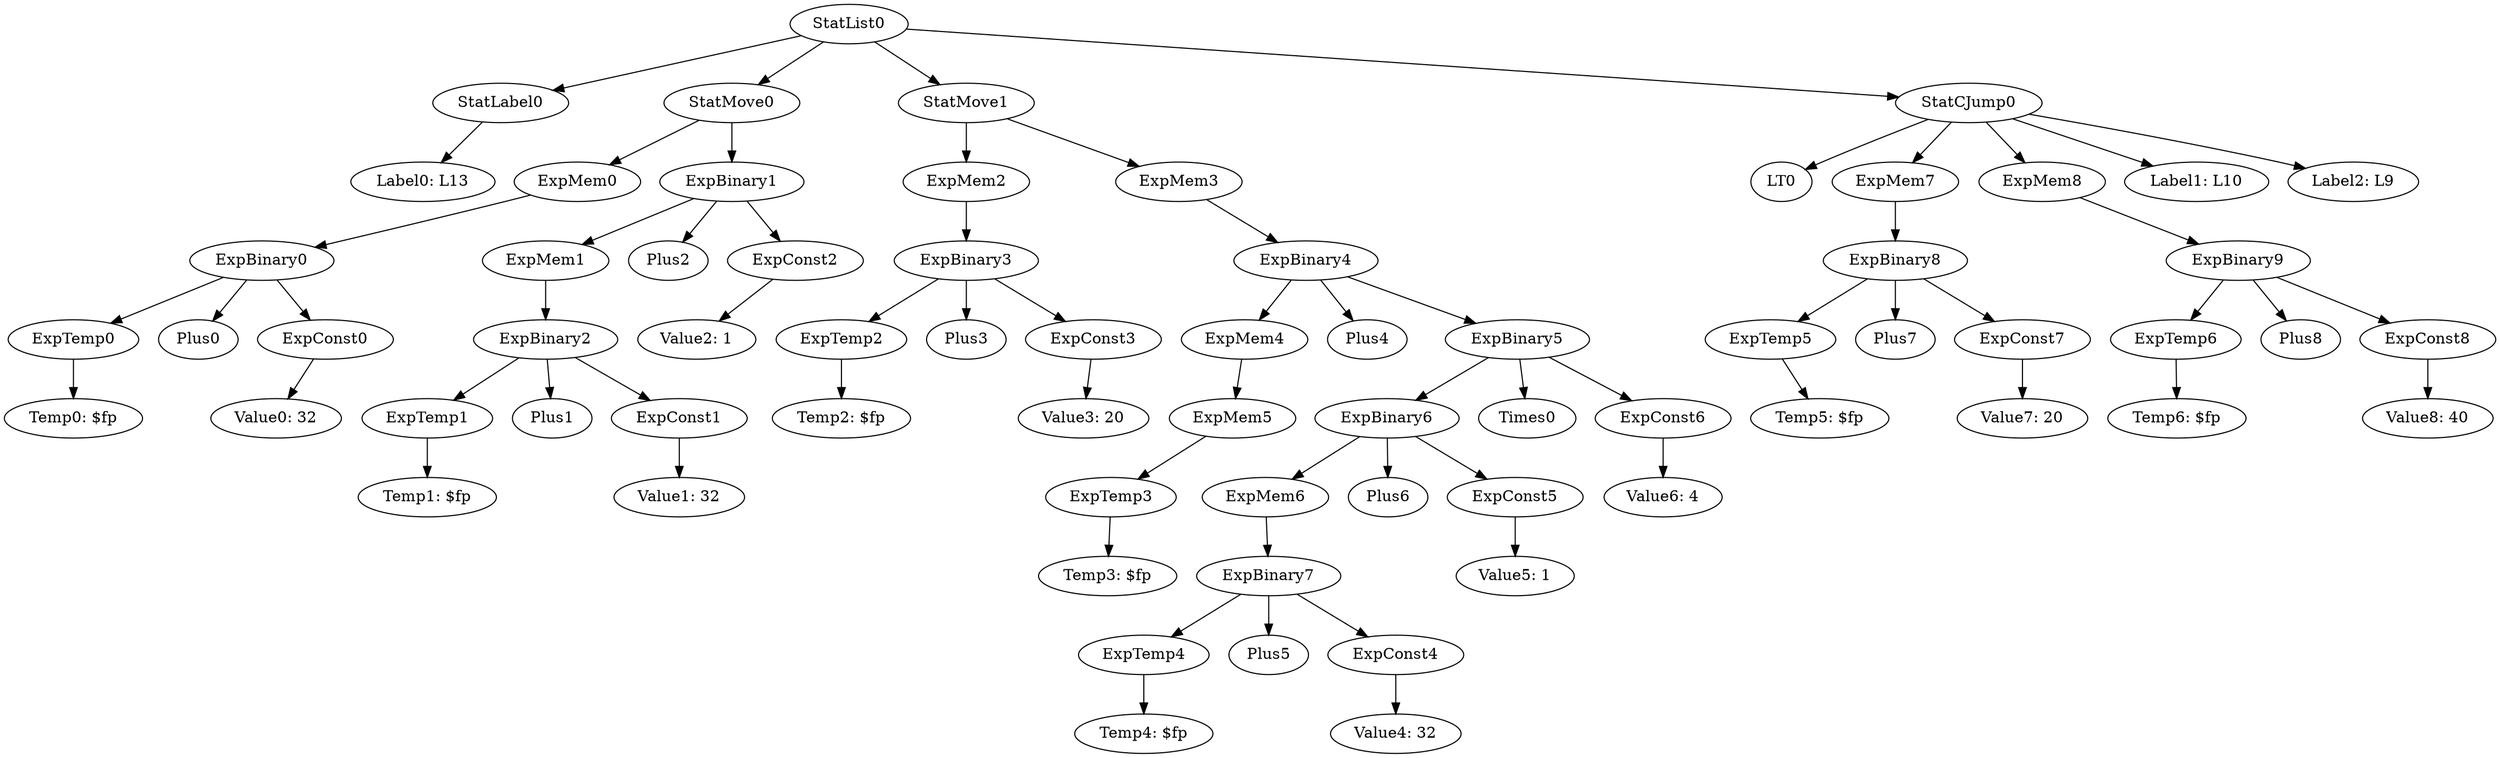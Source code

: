 digraph {
	ordering = out;
	ExpConst8 -> "Value8: 40";
	ExpBinary9 -> ExpTemp6;
	ExpBinary9 -> Plus8;
	ExpBinary9 -> ExpConst8;
	ExpTemp6 -> "Temp6: $fp";
	ExpBinary8 -> ExpTemp5;
	ExpBinary8 -> Plus7;
	ExpBinary8 -> ExpConst7;
	ExpMem3 -> ExpBinary4;
	ExpConst6 -> "Value6: 4";
	ExpBinary5 -> ExpBinary6;
	ExpBinary5 -> Times0;
	ExpBinary5 -> ExpConst6;
	ExpMem6 -> ExpBinary7;
	ExpConst4 -> "Value4: 32";
	ExpTemp4 -> "Temp4: $fp";
	ExpConst1 -> "Value1: 32";
	ExpTemp5 -> "Temp5: $fp";
	ExpBinary7 -> ExpTemp4;
	ExpBinary7 -> Plus5;
	ExpBinary7 -> ExpConst4;
	ExpTemp1 -> "Temp1: $fp";
	ExpBinary6 -> ExpMem6;
	ExpBinary6 -> Plus6;
	ExpBinary6 -> ExpConst5;
	ExpMem0 -> ExpBinary0;
	ExpBinary1 -> ExpMem1;
	ExpBinary1 -> Plus2;
	ExpBinary1 -> ExpConst2;
	ExpConst0 -> "Value0: 32";
	ExpMem1 -> ExpBinary2;
	StatLabel0 -> "Label0: L13";
	StatList0 -> StatLabel0;
	StatList0 -> StatMove0;
	StatList0 -> StatMove1;
	StatList0 -> StatCJump0;
	ExpMem7 -> ExpBinary8;
	ExpTemp0 -> "Temp0: $fp";
	ExpConst5 -> "Value5: 1";
	ExpBinary3 -> ExpTemp2;
	ExpBinary3 -> Plus3;
	ExpBinary3 -> ExpConst3;
	ExpMem2 -> ExpBinary3;
	ExpMem8 -> ExpBinary9;
	ExpBinary2 -> ExpTemp1;
	ExpBinary2 -> Plus1;
	ExpBinary2 -> ExpConst1;
	StatMove0 -> ExpMem0;
	StatMove0 -> ExpBinary1;
	ExpConst2 -> "Value2: 1";
	ExpConst7 -> "Value7: 20";
	ExpConst3 -> "Value3: 20";
	ExpTemp2 -> "Temp2: $fp";
	ExpTemp3 -> "Temp3: $fp";
	StatCJump0 -> LT0;
	StatCJump0 -> ExpMem7;
	StatCJump0 -> ExpMem8;
	StatCJump0 -> "Label1: L10";
	StatCJump0 -> "Label2: L9";
	StatMove1 -> ExpMem2;
	StatMove1 -> ExpMem3;
	ExpMem5 -> ExpTemp3;
	ExpBinary0 -> ExpTemp0;
	ExpBinary0 -> Plus0;
	ExpBinary0 -> ExpConst0;
	ExpMem4 -> ExpMem5;
	ExpBinary4 -> ExpMem4;
	ExpBinary4 -> Plus4;
	ExpBinary4 -> ExpBinary5;
}

